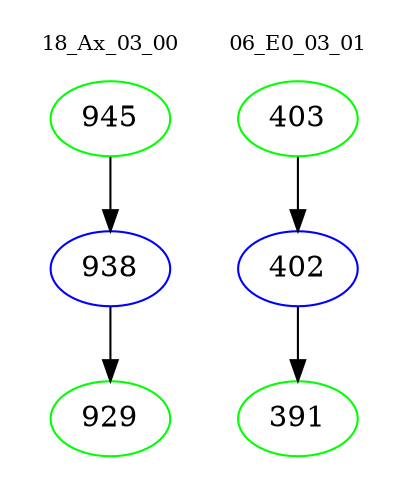 digraph{
subgraph cluster_0 {
color = white
label = "18_Ax_03_00";
fontsize=10;
T0_945 [label="945", color="green"]
T0_945 -> T0_938 [color="black"]
T0_938 [label="938", color="blue"]
T0_938 -> T0_929 [color="black"]
T0_929 [label="929", color="green"]
}
subgraph cluster_1 {
color = white
label = "06_E0_03_01";
fontsize=10;
T1_403 [label="403", color="green"]
T1_403 -> T1_402 [color="black"]
T1_402 [label="402", color="blue"]
T1_402 -> T1_391 [color="black"]
T1_391 [label="391", color="green"]
}
}
